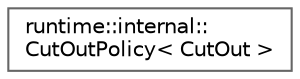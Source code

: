 digraph "Graphical Class Hierarchy"
{
 // LATEX_PDF_SIZE
  bgcolor="transparent";
  edge [fontname=Helvetica,fontsize=10,labelfontname=Helvetica,labelfontsize=10];
  node [fontname=Helvetica,fontsize=10,shape=box,height=0.2,width=0.4];
  rankdir="LR";
  Node0 [id="Node000000",label="runtime::internal::\lCutOutPolicy\< CutOut \>",height=0.2,width=0.4,color="grey40", fillcolor="white", style="filled",URL="$da/de7/structruntime_1_1internal_1_1CutOutPolicy.html",tooltip=" "];
}
